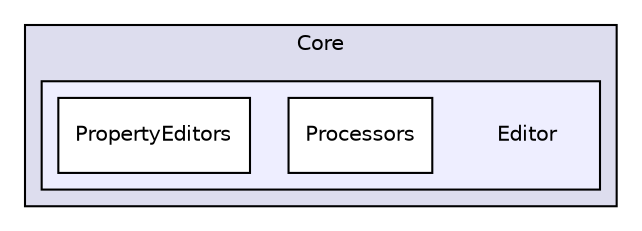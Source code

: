 digraph "Core/Editor" {
  compound=true
  node [ fontsize="10", fontname="Helvetica"];
  edge [ labelfontsize="10", labelfontname="Helvetica"];
  subgraph clusterdir_c6310732a22f63c0c2fc5595561e68f1 {
    graph [ bgcolor="#ddddee", pencolor="black", label="Core" fontname="Helvetica", fontsize="10", URL="dir_c6310732a22f63c0c2fc5595561e68f1.html"]
  subgraph clusterdir_91b975a49321e0262d55dd907b08a846 {
    graph [ bgcolor="#eeeeff", pencolor="black", label="" URL="dir_91b975a49321e0262d55dd907b08a846.html"];
    dir_91b975a49321e0262d55dd907b08a846 [shape=plaintext label="Editor"];
    dir_0767f0777c8a73fb07b1980142de6c13 [shape=box label="Processors" color="black" fillcolor="white" style="filled" URL="dir_0767f0777c8a73fb07b1980142de6c13.html"];
    dir_02ddf0d40c0a36e2968e7d28c2526a91 [shape=box label="PropertyEditors" color="black" fillcolor="white" style="filled" URL="dir_02ddf0d40c0a36e2968e7d28c2526a91.html"];
  }
  }
}
